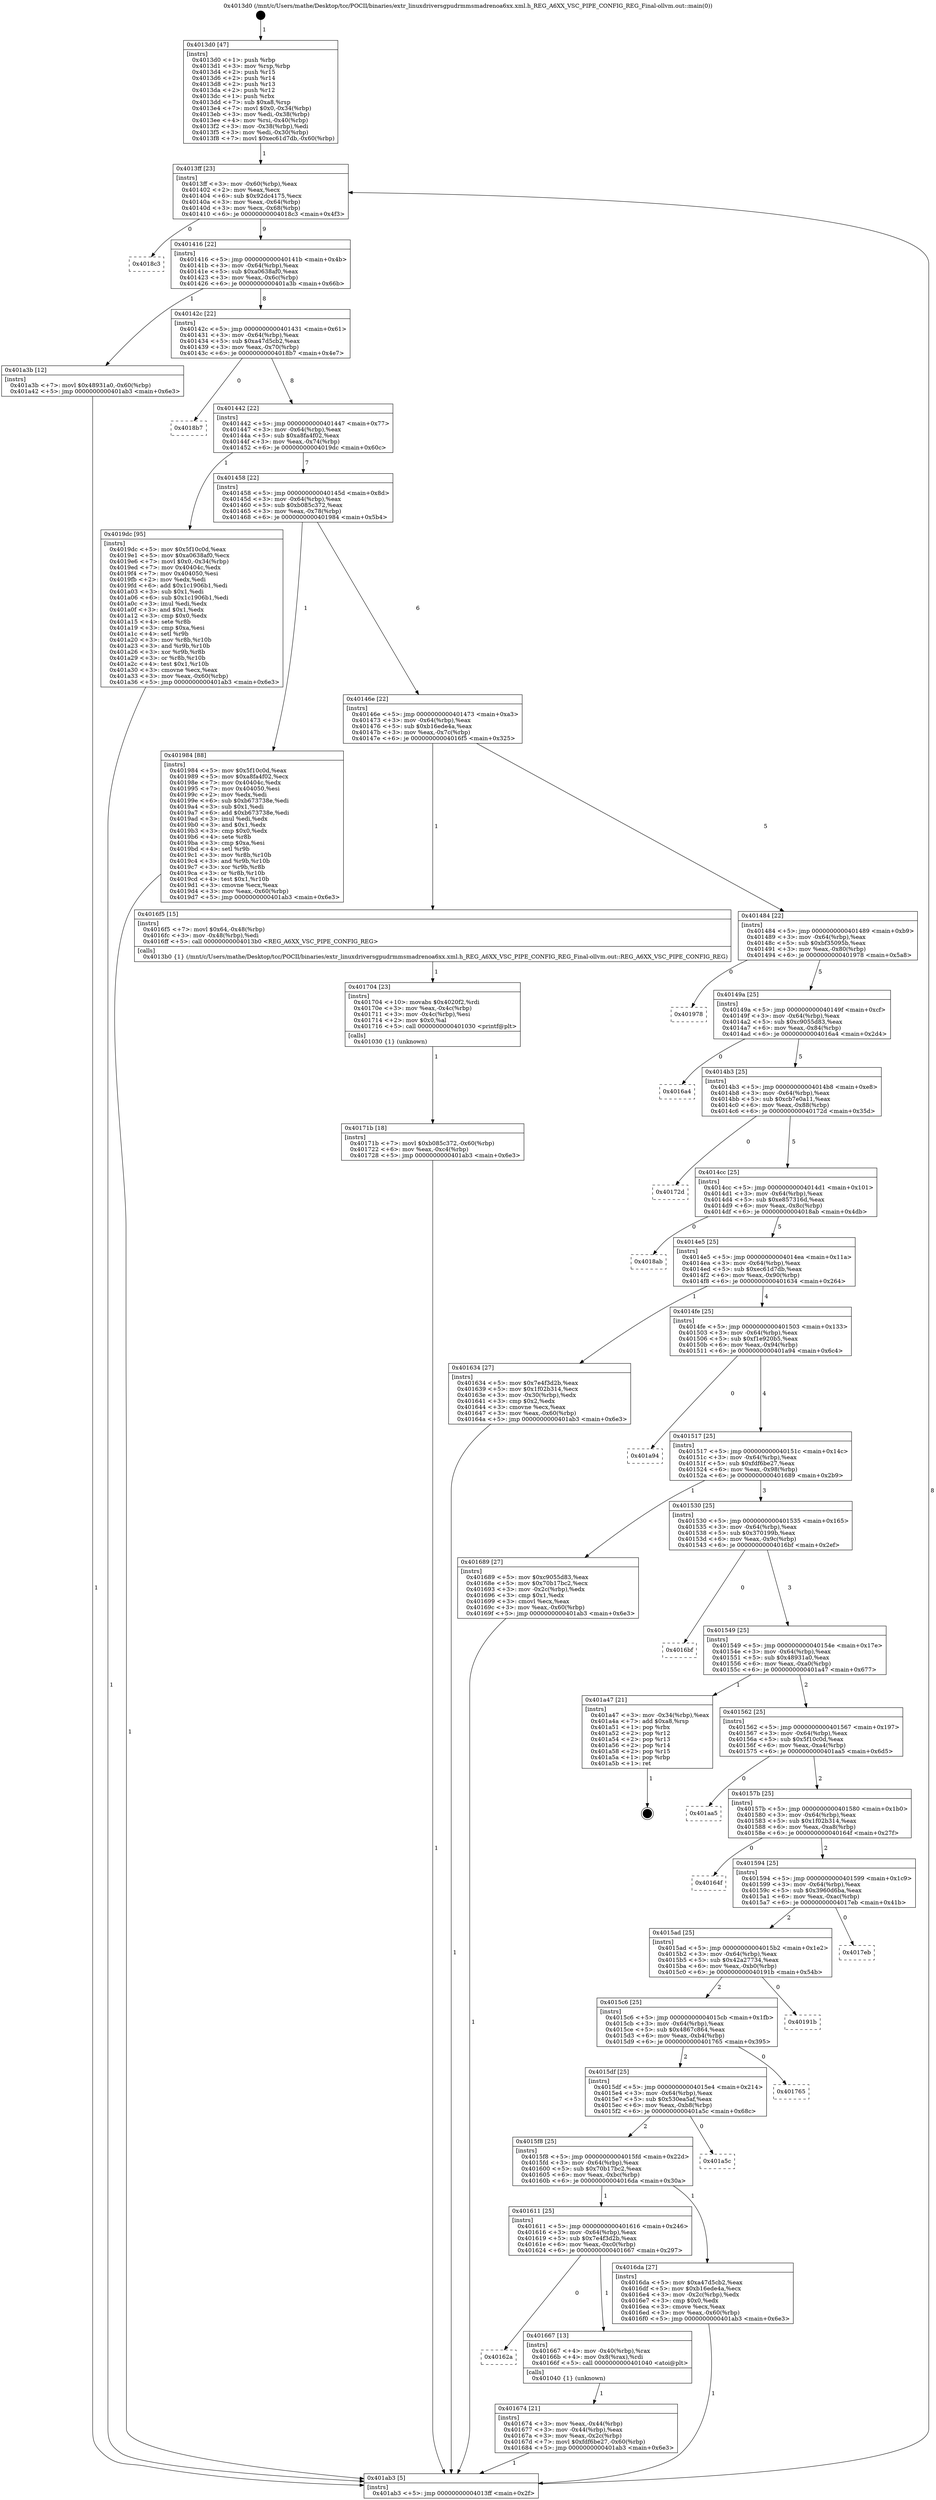digraph "0x4013d0" {
  label = "0x4013d0 (/mnt/c/Users/mathe/Desktop/tcc/POCII/binaries/extr_linuxdriversgpudrmmsmadrenoa6xx.xml.h_REG_A6XX_VSC_PIPE_CONFIG_REG_Final-ollvm.out::main(0))"
  labelloc = "t"
  node[shape=record]

  Entry [label="",width=0.3,height=0.3,shape=circle,fillcolor=black,style=filled]
  "0x4013ff" [label="{
     0x4013ff [23]\l
     | [instrs]\l
     &nbsp;&nbsp;0x4013ff \<+3\>: mov -0x60(%rbp),%eax\l
     &nbsp;&nbsp;0x401402 \<+2\>: mov %eax,%ecx\l
     &nbsp;&nbsp;0x401404 \<+6\>: sub $0x92dc4175,%ecx\l
     &nbsp;&nbsp;0x40140a \<+3\>: mov %eax,-0x64(%rbp)\l
     &nbsp;&nbsp;0x40140d \<+3\>: mov %ecx,-0x68(%rbp)\l
     &nbsp;&nbsp;0x401410 \<+6\>: je 00000000004018c3 \<main+0x4f3\>\l
  }"]
  "0x4018c3" [label="{
     0x4018c3\l
  }", style=dashed]
  "0x401416" [label="{
     0x401416 [22]\l
     | [instrs]\l
     &nbsp;&nbsp;0x401416 \<+5\>: jmp 000000000040141b \<main+0x4b\>\l
     &nbsp;&nbsp;0x40141b \<+3\>: mov -0x64(%rbp),%eax\l
     &nbsp;&nbsp;0x40141e \<+5\>: sub $0xa0638af0,%eax\l
     &nbsp;&nbsp;0x401423 \<+3\>: mov %eax,-0x6c(%rbp)\l
     &nbsp;&nbsp;0x401426 \<+6\>: je 0000000000401a3b \<main+0x66b\>\l
  }"]
  Exit [label="",width=0.3,height=0.3,shape=circle,fillcolor=black,style=filled,peripheries=2]
  "0x401a3b" [label="{
     0x401a3b [12]\l
     | [instrs]\l
     &nbsp;&nbsp;0x401a3b \<+7\>: movl $0x48931a0,-0x60(%rbp)\l
     &nbsp;&nbsp;0x401a42 \<+5\>: jmp 0000000000401ab3 \<main+0x6e3\>\l
  }"]
  "0x40142c" [label="{
     0x40142c [22]\l
     | [instrs]\l
     &nbsp;&nbsp;0x40142c \<+5\>: jmp 0000000000401431 \<main+0x61\>\l
     &nbsp;&nbsp;0x401431 \<+3\>: mov -0x64(%rbp),%eax\l
     &nbsp;&nbsp;0x401434 \<+5\>: sub $0xa47d5cb2,%eax\l
     &nbsp;&nbsp;0x401439 \<+3\>: mov %eax,-0x70(%rbp)\l
     &nbsp;&nbsp;0x40143c \<+6\>: je 00000000004018b7 \<main+0x4e7\>\l
  }"]
  "0x40171b" [label="{
     0x40171b [18]\l
     | [instrs]\l
     &nbsp;&nbsp;0x40171b \<+7\>: movl $0xb085c372,-0x60(%rbp)\l
     &nbsp;&nbsp;0x401722 \<+6\>: mov %eax,-0xc4(%rbp)\l
     &nbsp;&nbsp;0x401728 \<+5\>: jmp 0000000000401ab3 \<main+0x6e3\>\l
  }"]
  "0x4018b7" [label="{
     0x4018b7\l
  }", style=dashed]
  "0x401442" [label="{
     0x401442 [22]\l
     | [instrs]\l
     &nbsp;&nbsp;0x401442 \<+5\>: jmp 0000000000401447 \<main+0x77\>\l
     &nbsp;&nbsp;0x401447 \<+3\>: mov -0x64(%rbp),%eax\l
     &nbsp;&nbsp;0x40144a \<+5\>: sub $0xa8fa4f02,%eax\l
     &nbsp;&nbsp;0x40144f \<+3\>: mov %eax,-0x74(%rbp)\l
     &nbsp;&nbsp;0x401452 \<+6\>: je 00000000004019dc \<main+0x60c\>\l
  }"]
  "0x401704" [label="{
     0x401704 [23]\l
     | [instrs]\l
     &nbsp;&nbsp;0x401704 \<+10\>: movabs $0x4020f2,%rdi\l
     &nbsp;&nbsp;0x40170e \<+3\>: mov %eax,-0x4c(%rbp)\l
     &nbsp;&nbsp;0x401711 \<+3\>: mov -0x4c(%rbp),%esi\l
     &nbsp;&nbsp;0x401714 \<+2\>: mov $0x0,%al\l
     &nbsp;&nbsp;0x401716 \<+5\>: call 0000000000401030 \<printf@plt\>\l
     | [calls]\l
     &nbsp;&nbsp;0x401030 \{1\} (unknown)\l
  }"]
  "0x4019dc" [label="{
     0x4019dc [95]\l
     | [instrs]\l
     &nbsp;&nbsp;0x4019dc \<+5\>: mov $0x5f10c0d,%eax\l
     &nbsp;&nbsp;0x4019e1 \<+5\>: mov $0xa0638af0,%ecx\l
     &nbsp;&nbsp;0x4019e6 \<+7\>: movl $0x0,-0x34(%rbp)\l
     &nbsp;&nbsp;0x4019ed \<+7\>: mov 0x40404c,%edx\l
     &nbsp;&nbsp;0x4019f4 \<+7\>: mov 0x404050,%esi\l
     &nbsp;&nbsp;0x4019fb \<+2\>: mov %edx,%edi\l
     &nbsp;&nbsp;0x4019fd \<+6\>: add $0x1c1906b1,%edi\l
     &nbsp;&nbsp;0x401a03 \<+3\>: sub $0x1,%edi\l
     &nbsp;&nbsp;0x401a06 \<+6\>: sub $0x1c1906b1,%edi\l
     &nbsp;&nbsp;0x401a0c \<+3\>: imul %edi,%edx\l
     &nbsp;&nbsp;0x401a0f \<+3\>: and $0x1,%edx\l
     &nbsp;&nbsp;0x401a12 \<+3\>: cmp $0x0,%edx\l
     &nbsp;&nbsp;0x401a15 \<+4\>: sete %r8b\l
     &nbsp;&nbsp;0x401a19 \<+3\>: cmp $0xa,%esi\l
     &nbsp;&nbsp;0x401a1c \<+4\>: setl %r9b\l
     &nbsp;&nbsp;0x401a20 \<+3\>: mov %r8b,%r10b\l
     &nbsp;&nbsp;0x401a23 \<+3\>: and %r9b,%r10b\l
     &nbsp;&nbsp;0x401a26 \<+3\>: xor %r9b,%r8b\l
     &nbsp;&nbsp;0x401a29 \<+3\>: or %r8b,%r10b\l
     &nbsp;&nbsp;0x401a2c \<+4\>: test $0x1,%r10b\l
     &nbsp;&nbsp;0x401a30 \<+3\>: cmovne %ecx,%eax\l
     &nbsp;&nbsp;0x401a33 \<+3\>: mov %eax,-0x60(%rbp)\l
     &nbsp;&nbsp;0x401a36 \<+5\>: jmp 0000000000401ab3 \<main+0x6e3\>\l
  }"]
  "0x401458" [label="{
     0x401458 [22]\l
     | [instrs]\l
     &nbsp;&nbsp;0x401458 \<+5\>: jmp 000000000040145d \<main+0x8d\>\l
     &nbsp;&nbsp;0x40145d \<+3\>: mov -0x64(%rbp),%eax\l
     &nbsp;&nbsp;0x401460 \<+5\>: sub $0xb085c372,%eax\l
     &nbsp;&nbsp;0x401465 \<+3\>: mov %eax,-0x78(%rbp)\l
     &nbsp;&nbsp;0x401468 \<+6\>: je 0000000000401984 \<main+0x5b4\>\l
  }"]
  "0x401674" [label="{
     0x401674 [21]\l
     | [instrs]\l
     &nbsp;&nbsp;0x401674 \<+3\>: mov %eax,-0x44(%rbp)\l
     &nbsp;&nbsp;0x401677 \<+3\>: mov -0x44(%rbp),%eax\l
     &nbsp;&nbsp;0x40167a \<+3\>: mov %eax,-0x2c(%rbp)\l
     &nbsp;&nbsp;0x40167d \<+7\>: movl $0xfdf6be27,-0x60(%rbp)\l
     &nbsp;&nbsp;0x401684 \<+5\>: jmp 0000000000401ab3 \<main+0x6e3\>\l
  }"]
  "0x401984" [label="{
     0x401984 [88]\l
     | [instrs]\l
     &nbsp;&nbsp;0x401984 \<+5\>: mov $0x5f10c0d,%eax\l
     &nbsp;&nbsp;0x401989 \<+5\>: mov $0xa8fa4f02,%ecx\l
     &nbsp;&nbsp;0x40198e \<+7\>: mov 0x40404c,%edx\l
     &nbsp;&nbsp;0x401995 \<+7\>: mov 0x404050,%esi\l
     &nbsp;&nbsp;0x40199c \<+2\>: mov %edx,%edi\l
     &nbsp;&nbsp;0x40199e \<+6\>: sub $0xb673738e,%edi\l
     &nbsp;&nbsp;0x4019a4 \<+3\>: sub $0x1,%edi\l
     &nbsp;&nbsp;0x4019a7 \<+6\>: add $0xb673738e,%edi\l
     &nbsp;&nbsp;0x4019ad \<+3\>: imul %edi,%edx\l
     &nbsp;&nbsp;0x4019b0 \<+3\>: and $0x1,%edx\l
     &nbsp;&nbsp;0x4019b3 \<+3\>: cmp $0x0,%edx\l
     &nbsp;&nbsp;0x4019b6 \<+4\>: sete %r8b\l
     &nbsp;&nbsp;0x4019ba \<+3\>: cmp $0xa,%esi\l
     &nbsp;&nbsp;0x4019bd \<+4\>: setl %r9b\l
     &nbsp;&nbsp;0x4019c1 \<+3\>: mov %r8b,%r10b\l
     &nbsp;&nbsp;0x4019c4 \<+3\>: and %r9b,%r10b\l
     &nbsp;&nbsp;0x4019c7 \<+3\>: xor %r9b,%r8b\l
     &nbsp;&nbsp;0x4019ca \<+3\>: or %r8b,%r10b\l
     &nbsp;&nbsp;0x4019cd \<+4\>: test $0x1,%r10b\l
     &nbsp;&nbsp;0x4019d1 \<+3\>: cmovne %ecx,%eax\l
     &nbsp;&nbsp;0x4019d4 \<+3\>: mov %eax,-0x60(%rbp)\l
     &nbsp;&nbsp;0x4019d7 \<+5\>: jmp 0000000000401ab3 \<main+0x6e3\>\l
  }"]
  "0x40146e" [label="{
     0x40146e [22]\l
     | [instrs]\l
     &nbsp;&nbsp;0x40146e \<+5\>: jmp 0000000000401473 \<main+0xa3\>\l
     &nbsp;&nbsp;0x401473 \<+3\>: mov -0x64(%rbp),%eax\l
     &nbsp;&nbsp;0x401476 \<+5\>: sub $0xb16ede4a,%eax\l
     &nbsp;&nbsp;0x40147b \<+3\>: mov %eax,-0x7c(%rbp)\l
     &nbsp;&nbsp;0x40147e \<+6\>: je 00000000004016f5 \<main+0x325\>\l
  }"]
  "0x40162a" [label="{
     0x40162a\l
  }", style=dashed]
  "0x4016f5" [label="{
     0x4016f5 [15]\l
     | [instrs]\l
     &nbsp;&nbsp;0x4016f5 \<+7\>: movl $0x64,-0x48(%rbp)\l
     &nbsp;&nbsp;0x4016fc \<+3\>: mov -0x48(%rbp),%edi\l
     &nbsp;&nbsp;0x4016ff \<+5\>: call 00000000004013b0 \<REG_A6XX_VSC_PIPE_CONFIG_REG\>\l
     | [calls]\l
     &nbsp;&nbsp;0x4013b0 \{1\} (/mnt/c/Users/mathe/Desktop/tcc/POCII/binaries/extr_linuxdriversgpudrmmsmadrenoa6xx.xml.h_REG_A6XX_VSC_PIPE_CONFIG_REG_Final-ollvm.out::REG_A6XX_VSC_PIPE_CONFIG_REG)\l
  }"]
  "0x401484" [label="{
     0x401484 [22]\l
     | [instrs]\l
     &nbsp;&nbsp;0x401484 \<+5\>: jmp 0000000000401489 \<main+0xb9\>\l
     &nbsp;&nbsp;0x401489 \<+3\>: mov -0x64(%rbp),%eax\l
     &nbsp;&nbsp;0x40148c \<+5\>: sub $0xbf35095b,%eax\l
     &nbsp;&nbsp;0x401491 \<+3\>: mov %eax,-0x80(%rbp)\l
     &nbsp;&nbsp;0x401494 \<+6\>: je 0000000000401978 \<main+0x5a8\>\l
  }"]
  "0x401667" [label="{
     0x401667 [13]\l
     | [instrs]\l
     &nbsp;&nbsp;0x401667 \<+4\>: mov -0x40(%rbp),%rax\l
     &nbsp;&nbsp;0x40166b \<+4\>: mov 0x8(%rax),%rdi\l
     &nbsp;&nbsp;0x40166f \<+5\>: call 0000000000401040 \<atoi@plt\>\l
     | [calls]\l
     &nbsp;&nbsp;0x401040 \{1\} (unknown)\l
  }"]
  "0x401978" [label="{
     0x401978\l
  }", style=dashed]
  "0x40149a" [label="{
     0x40149a [25]\l
     | [instrs]\l
     &nbsp;&nbsp;0x40149a \<+5\>: jmp 000000000040149f \<main+0xcf\>\l
     &nbsp;&nbsp;0x40149f \<+3\>: mov -0x64(%rbp),%eax\l
     &nbsp;&nbsp;0x4014a2 \<+5\>: sub $0xc9055d83,%eax\l
     &nbsp;&nbsp;0x4014a7 \<+6\>: mov %eax,-0x84(%rbp)\l
     &nbsp;&nbsp;0x4014ad \<+6\>: je 00000000004016a4 \<main+0x2d4\>\l
  }"]
  "0x401611" [label="{
     0x401611 [25]\l
     | [instrs]\l
     &nbsp;&nbsp;0x401611 \<+5\>: jmp 0000000000401616 \<main+0x246\>\l
     &nbsp;&nbsp;0x401616 \<+3\>: mov -0x64(%rbp),%eax\l
     &nbsp;&nbsp;0x401619 \<+5\>: sub $0x7e4f3d2b,%eax\l
     &nbsp;&nbsp;0x40161e \<+6\>: mov %eax,-0xc0(%rbp)\l
     &nbsp;&nbsp;0x401624 \<+6\>: je 0000000000401667 \<main+0x297\>\l
  }"]
  "0x4016a4" [label="{
     0x4016a4\l
  }", style=dashed]
  "0x4014b3" [label="{
     0x4014b3 [25]\l
     | [instrs]\l
     &nbsp;&nbsp;0x4014b3 \<+5\>: jmp 00000000004014b8 \<main+0xe8\>\l
     &nbsp;&nbsp;0x4014b8 \<+3\>: mov -0x64(%rbp),%eax\l
     &nbsp;&nbsp;0x4014bb \<+5\>: sub $0xcb7e0a11,%eax\l
     &nbsp;&nbsp;0x4014c0 \<+6\>: mov %eax,-0x88(%rbp)\l
     &nbsp;&nbsp;0x4014c6 \<+6\>: je 000000000040172d \<main+0x35d\>\l
  }"]
  "0x4016da" [label="{
     0x4016da [27]\l
     | [instrs]\l
     &nbsp;&nbsp;0x4016da \<+5\>: mov $0xa47d5cb2,%eax\l
     &nbsp;&nbsp;0x4016df \<+5\>: mov $0xb16ede4a,%ecx\l
     &nbsp;&nbsp;0x4016e4 \<+3\>: mov -0x2c(%rbp),%edx\l
     &nbsp;&nbsp;0x4016e7 \<+3\>: cmp $0x0,%edx\l
     &nbsp;&nbsp;0x4016ea \<+3\>: cmove %ecx,%eax\l
     &nbsp;&nbsp;0x4016ed \<+3\>: mov %eax,-0x60(%rbp)\l
     &nbsp;&nbsp;0x4016f0 \<+5\>: jmp 0000000000401ab3 \<main+0x6e3\>\l
  }"]
  "0x40172d" [label="{
     0x40172d\l
  }", style=dashed]
  "0x4014cc" [label="{
     0x4014cc [25]\l
     | [instrs]\l
     &nbsp;&nbsp;0x4014cc \<+5\>: jmp 00000000004014d1 \<main+0x101\>\l
     &nbsp;&nbsp;0x4014d1 \<+3\>: mov -0x64(%rbp),%eax\l
     &nbsp;&nbsp;0x4014d4 \<+5\>: sub $0xe857316d,%eax\l
     &nbsp;&nbsp;0x4014d9 \<+6\>: mov %eax,-0x8c(%rbp)\l
     &nbsp;&nbsp;0x4014df \<+6\>: je 00000000004018ab \<main+0x4db\>\l
  }"]
  "0x4015f8" [label="{
     0x4015f8 [25]\l
     | [instrs]\l
     &nbsp;&nbsp;0x4015f8 \<+5\>: jmp 00000000004015fd \<main+0x22d\>\l
     &nbsp;&nbsp;0x4015fd \<+3\>: mov -0x64(%rbp),%eax\l
     &nbsp;&nbsp;0x401600 \<+5\>: sub $0x70b17bc2,%eax\l
     &nbsp;&nbsp;0x401605 \<+6\>: mov %eax,-0xbc(%rbp)\l
     &nbsp;&nbsp;0x40160b \<+6\>: je 00000000004016da \<main+0x30a\>\l
  }"]
  "0x4018ab" [label="{
     0x4018ab\l
  }", style=dashed]
  "0x4014e5" [label="{
     0x4014e5 [25]\l
     | [instrs]\l
     &nbsp;&nbsp;0x4014e5 \<+5\>: jmp 00000000004014ea \<main+0x11a\>\l
     &nbsp;&nbsp;0x4014ea \<+3\>: mov -0x64(%rbp),%eax\l
     &nbsp;&nbsp;0x4014ed \<+5\>: sub $0xec61d7db,%eax\l
     &nbsp;&nbsp;0x4014f2 \<+6\>: mov %eax,-0x90(%rbp)\l
     &nbsp;&nbsp;0x4014f8 \<+6\>: je 0000000000401634 \<main+0x264\>\l
  }"]
  "0x401a5c" [label="{
     0x401a5c\l
  }", style=dashed]
  "0x401634" [label="{
     0x401634 [27]\l
     | [instrs]\l
     &nbsp;&nbsp;0x401634 \<+5\>: mov $0x7e4f3d2b,%eax\l
     &nbsp;&nbsp;0x401639 \<+5\>: mov $0x1f02b314,%ecx\l
     &nbsp;&nbsp;0x40163e \<+3\>: mov -0x30(%rbp),%edx\l
     &nbsp;&nbsp;0x401641 \<+3\>: cmp $0x2,%edx\l
     &nbsp;&nbsp;0x401644 \<+3\>: cmovne %ecx,%eax\l
     &nbsp;&nbsp;0x401647 \<+3\>: mov %eax,-0x60(%rbp)\l
     &nbsp;&nbsp;0x40164a \<+5\>: jmp 0000000000401ab3 \<main+0x6e3\>\l
  }"]
  "0x4014fe" [label="{
     0x4014fe [25]\l
     | [instrs]\l
     &nbsp;&nbsp;0x4014fe \<+5\>: jmp 0000000000401503 \<main+0x133\>\l
     &nbsp;&nbsp;0x401503 \<+3\>: mov -0x64(%rbp),%eax\l
     &nbsp;&nbsp;0x401506 \<+5\>: sub $0xf1e920b5,%eax\l
     &nbsp;&nbsp;0x40150b \<+6\>: mov %eax,-0x94(%rbp)\l
     &nbsp;&nbsp;0x401511 \<+6\>: je 0000000000401a94 \<main+0x6c4\>\l
  }"]
  "0x401ab3" [label="{
     0x401ab3 [5]\l
     | [instrs]\l
     &nbsp;&nbsp;0x401ab3 \<+5\>: jmp 00000000004013ff \<main+0x2f\>\l
  }"]
  "0x4013d0" [label="{
     0x4013d0 [47]\l
     | [instrs]\l
     &nbsp;&nbsp;0x4013d0 \<+1\>: push %rbp\l
     &nbsp;&nbsp;0x4013d1 \<+3\>: mov %rsp,%rbp\l
     &nbsp;&nbsp;0x4013d4 \<+2\>: push %r15\l
     &nbsp;&nbsp;0x4013d6 \<+2\>: push %r14\l
     &nbsp;&nbsp;0x4013d8 \<+2\>: push %r13\l
     &nbsp;&nbsp;0x4013da \<+2\>: push %r12\l
     &nbsp;&nbsp;0x4013dc \<+1\>: push %rbx\l
     &nbsp;&nbsp;0x4013dd \<+7\>: sub $0xa8,%rsp\l
     &nbsp;&nbsp;0x4013e4 \<+7\>: movl $0x0,-0x34(%rbp)\l
     &nbsp;&nbsp;0x4013eb \<+3\>: mov %edi,-0x38(%rbp)\l
     &nbsp;&nbsp;0x4013ee \<+4\>: mov %rsi,-0x40(%rbp)\l
     &nbsp;&nbsp;0x4013f2 \<+3\>: mov -0x38(%rbp),%edi\l
     &nbsp;&nbsp;0x4013f5 \<+3\>: mov %edi,-0x30(%rbp)\l
     &nbsp;&nbsp;0x4013f8 \<+7\>: movl $0xec61d7db,-0x60(%rbp)\l
  }"]
  "0x4015df" [label="{
     0x4015df [25]\l
     | [instrs]\l
     &nbsp;&nbsp;0x4015df \<+5\>: jmp 00000000004015e4 \<main+0x214\>\l
     &nbsp;&nbsp;0x4015e4 \<+3\>: mov -0x64(%rbp),%eax\l
     &nbsp;&nbsp;0x4015e7 \<+5\>: sub $0x530ea5af,%eax\l
     &nbsp;&nbsp;0x4015ec \<+6\>: mov %eax,-0xb8(%rbp)\l
     &nbsp;&nbsp;0x4015f2 \<+6\>: je 0000000000401a5c \<main+0x68c\>\l
  }"]
  "0x401a94" [label="{
     0x401a94\l
  }", style=dashed]
  "0x401517" [label="{
     0x401517 [25]\l
     | [instrs]\l
     &nbsp;&nbsp;0x401517 \<+5\>: jmp 000000000040151c \<main+0x14c\>\l
     &nbsp;&nbsp;0x40151c \<+3\>: mov -0x64(%rbp),%eax\l
     &nbsp;&nbsp;0x40151f \<+5\>: sub $0xfdf6be27,%eax\l
     &nbsp;&nbsp;0x401524 \<+6\>: mov %eax,-0x98(%rbp)\l
     &nbsp;&nbsp;0x40152a \<+6\>: je 0000000000401689 \<main+0x2b9\>\l
  }"]
  "0x401765" [label="{
     0x401765\l
  }", style=dashed]
  "0x401689" [label="{
     0x401689 [27]\l
     | [instrs]\l
     &nbsp;&nbsp;0x401689 \<+5\>: mov $0xc9055d83,%eax\l
     &nbsp;&nbsp;0x40168e \<+5\>: mov $0x70b17bc2,%ecx\l
     &nbsp;&nbsp;0x401693 \<+3\>: mov -0x2c(%rbp),%edx\l
     &nbsp;&nbsp;0x401696 \<+3\>: cmp $0x1,%edx\l
     &nbsp;&nbsp;0x401699 \<+3\>: cmovl %ecx,%eax\l
     &nbsp;&nbsp;0x40169c \<+3\>: mov %eax,-0x60(%rbp)\l
     &nbsp;&nbsp;0x40169f \<+5\>: jmp 0000000000401ab3 \<main+0x6e3\>\l
  }"]
  "0x401530" [label="{
     0x401530 [25]\l
     | [instrs]\l
     &nbsp;&nbsp;0x401530 \<+5\>: jmp 0000000000401535 \<main+0x165\>\l
     &nbsp;&nbsp;0x401535 \<+3\>: mov -0x64(%rbp),%eax\l
     &nbsp;&nbsp;0x401538 \<+5\>: sub $0x370199b,%eax\l
     &nbsp;&nbsp;0x40153d \<+6\>: mov %eax,-0x9c(%rbp)\l
     &nbsp;&nbsp;0x401543 \<+6\>: je 00000000004016bf \<main+0x2ef\>\l
  }"]
  "0x4015c6" [label="{
     0x4015c6 [25]\l
     | [instrs]\l
     &nbsp;&nbsp;0x4015c6 \<+5\>: jmp 00000000004015cb \<main+0x1fb\>\l
     &nbsp;&nbsp;0x4015cb \<+3\>: mov -0x64(%rbp),%eax\l
     &nbsp;&nbsp;0x4015ce \<+5\>: sub $0x4867c864,%eax\l
     &nbsp;&nbsp;0x4015d3 \<+6\>: mov %eax,-0xb4(%rbp)\l
     &nbsp;&nbsp;0x4015d9 \<+6\>: je 0000000000401765 \<main+0x395\>\l
  }"]
  "0x4016bf" [label="{
     0x4016bf\l
  }", style=dashed]
  "0x401549" [label="{
     0x401549 [25]\l
     | [instrs]\l
     &nbsp;&nbsp;0x401549 \<+5\>: jmp 000000000040154e \<main+0x17e\>\l
     &nbsp;&nbsp;0x40154e \<+3\>: mov -0x64(%rbp),%eax\l
     &nbsp;&nbsp;0x401551 \<+5\>: sub $0x48931a0,%eax\l
     &nbsp;&nbsp;0x401556 \<+6\>: mov %eax,-0xa0(%rbp)\l
     &nbsp;&nbsp;0x40155c \<+6\>: je 0000000000401a47 \<main+0x677\>\l
  }"]
  "0x40191b" [label="{
     0x40191b\l
  }", style=dashed]
  "0x401a47" [label="{
     0x401a47 [21]\l
     | [instrs]\l
     &nbsp;&nbsp;0x401a47 \<+3\>: mov -0x34(%rbp),%eax\l
     &nbsp;&nbsp;0x401a4a \<+7\>: add $0xa8,%rsp\l
     &nbsp;&nbsp;0x401a51 \<+1\>: pop %rbx\l
     &nbsp;&nbsp;0x401a52 \<+2\>: pop %r12\l
     &nbsp;&nbsp;0x401a54 \<+2\>: pop %r13\l
     &nbsp;&nbsp;0x401a56 \<+2\>: pop %r14\l
     &nbsp;&nbsp;0x401a58 \<+2\>: pop %r15\l
     &nbsp;&nbsp;0x401a5a \<+1\>: pop %rbp\l
     &nbsp;&nbsp;0x401a5b \<+1\>: ret\l
  }"]
  "0x401562" [label="{
     0x401562 [25]\l
     | [instrs]\l
     &nbsp;&nbsp;0x401562 \<+5\>: jmp 0000000000401567 \<main+0x197\>\l
     &nbsp;&nbsp;0x401567 \<+3\>: mov -0x64(%rbp),%eax\l
     &nbsp;&nbsp;0x40156a \<+5\>: sub $0x5f10c0d,%eax\l
     &nbsp;&nbsp;0x40156f \<+6\>: mov %eax,-0xa4(%rbp)\l
     &nbsp;&nbsp;0x401575 \<+6\>: je 0000000000401aa5 \<main+0x6d5\>\l
  }"]
  "0x4015ad" [label="{
     0x4015ad [25]\l
     | [instrs]\l
     &nbsp;&nbsp;0x4015ad \<+5\>: jmp 00000000004015b2 \<main+0x1e2\>\l
     &nbsp;&nbsp;0x4015b2 \<+3\>: mov -0x64(%rbp),%eax\l
     &nbsp;&nbsp;0x4015b5 \<+5\>: sub $0x42a27734,%eax\l
     &nbsp;&nbsp;0x4015ba \<+6\>: mov %eax,-0xb0(%rbp)\l
     &nbsp;&nbsp;0x4015c0 \<+6\>: je 000000000040191b \<main+0x54b\>\l
  }"]
  "0x401aa5" [label="{
     0x401aa5\l
  }", style=dashed]
  "0x40157b" [label="{
     0x40157b [25]\l
     | [instrs]\l
     &nbsp;&nbsp;0x40157b \<+5\>: jmp 0000000000401580 \<main+0x1b0\>\l
     &nbsp;&nbsp;0x401580 \<+3\>: mov -0x64(%rbp),%eax\l
     &nbsp;&nbsp;0x401583 \<+5\>: sub $0x1f02b314,%eax\l
     &nbsp;&nbsp;0x401588 \<+6\>: mov %eax,-0xa8(%rbp)\l
     &nbsp;&nbsp;0x40158e \<+6\>: je 000000000040164f \<main+0x27f\>\l
  }"]
  "0x4017eb" [label="{
     0x4017eb\l
  }", style=dashed]
  "0x40164f" [label="{
     0x40164f\l
  }", style=dashed]
  "0x401594" [label="{
     0x401594 [25]\l
     | [instrs]\l
     &nbsp;&nbsp;0x401594 \<+5\>: jmp 0000000000401599 \<main+0x1c9\>\l
     &nbsp;&nbsp;0x401599 \<+3\>: mov -0x64(%rbp),%eax\l
     &nbsp;&nbsp;0x40159c \<+5\>: sub $0x3960d6ba,%eax\l
     &nbsp;&nbsp;0x4015a1 \<+6\>: mov %eax,-0xac(%rbp)\l
     &nbsp;&nbsp;0x4015a7 \<+6\>: je 00000000004017eb \<main+0x41b\>\l
  }"]
  Entry -> "0x4013d0" [label=" 1"]
  "0x4013ff" -> "0x4018c3" [label=" 0"]
  "0x4013ff" -> "0x401416" [label=" 9"]
  "0x401a47" -> Exit [label=" 1"]
  "0x401416" -> "0x401a3b" [label=" 1"]
  "0x401416" -> "0x40142c" [label=" 8"]
  "0x401a3b" -> "0x401ab3" [label=" 1"]
  "0x40142c" -> "0x4018b7" [label=" 0"]
  "0x40142c" -> "0x401442" [label=" 8"]
  "0x4019dc" -> "0x401ab3" [label=" 1"]
  "0x401442" -> "0x4019dc" [label=" 1"]
  "0x401442" -> "0x401458" [label=" 7"]
  "0x401984" -> "0x401ab3" [label=" 1"]
  "0x401458" -> "0x401984" [label=" 1"]
  "0x401458" -> "0x40146e" [label=" 6"]
  "0x40171b" -> "0x401ab3" [label=" 1"]
  "0x40146e" -> "0x4016f5" [label=" 1"]
  "0x40146e" -> "0x401484" [label=" 5"]
  "0x401704" -> "0x40171b" [label=" 1"]
  "0x401484" -> "0x401978" [label=" 0"]
  "0x401484" -> "0x40149a" [label=" 5"]
  "0x4016f5" -> "0x401704" [label=" 1"]
  "0x40149a" -> "0x4016a4" [label=" 0"]
  "0x40149a" -> "0x4014b3" [label=" 5"]
  "0x401689" -> "0x401ab3" [label=" 1"]
  "0x4014b3" -> "0x40172d" [label=" 0"]
  "0x4014b3" -> "0x4014cc" [label=" 5"]
  "0x401674" -> "0x401ab3" [label=" 1"]
  "0x4014cc" -> "0x4018ab" [label=" 0"]
  "0x4014cc" -> "0x4014e5" [label=" 5"]
  "0x401611" -> "0x40162a" [label=" 0"]
  "0x4014e5" -> "0x401634" [label=" 1"]
  "0x4014e5" -> "0x4014fe" [label=" 4"]
  "0x401634" -> "0x401ab3" [label=" 1"]
  "0x4013d0" -> "0x4013ff" [label=" 1"]
  "0x401ab3" -> "0x4013ff" [label=" 8"]
  "0x401611" -> "0x401667" [label=" 1"]
  "0x4014fe" -> "0x401a94" [label=" 0"]
  "0x4014fe" -> "0x401517" [label=" 4"]
  "0x4015f8" -> "0x401611" [label=" 1"]
  "0x401517" -> "0x401689" [label=" 1"]
  "0x401517" -> "0x401530" [label=" 3"]
  "0x4015f8" -> "0x4016da" [label=" 1"]
  "0x401530" -> "0x4016bf" [label=" 0"]
  "0x401530" -> "0x401549" [label=" 3"]
  "0x4015df" -> "0x4015f8" [label=" 2"]
  "0x401549" -> "0x401a47" [label=" 1"]
  "0x401549" -> "0x401562" [label=" 2"]
  "0x4015df" -> "0x401a5c" [label=" 0"]
  "0x401562" -> "0x401aa5" [label=" 0"]
  "0x401562" -> "0x40157b" [label=" 2"]
  "0x4015c6" -> "0x4015df" [label=" 2"]
  "0x40157b" -> "0x40164f" [label=" 0"]
  "0x40157b" -> "0x401594" [label=" 2"]
  "0x4015c6" -> "0x401765" [label=" 0"]
  "0x401594" -> "0x4017eb" [label=" 0"]
  "0x401594" -> "0x4015ad" [label=" 2"]
  "0x4016da" -> "0x401ab3" [label=" 1"]
  "0x4015ad" -> "0x40191b" [label=" 0"]
  "0x4015ad" -> "0x4015c6" [label=" 2"]
  "0x401667" -> "0x401674" [label=" 1"]
}
